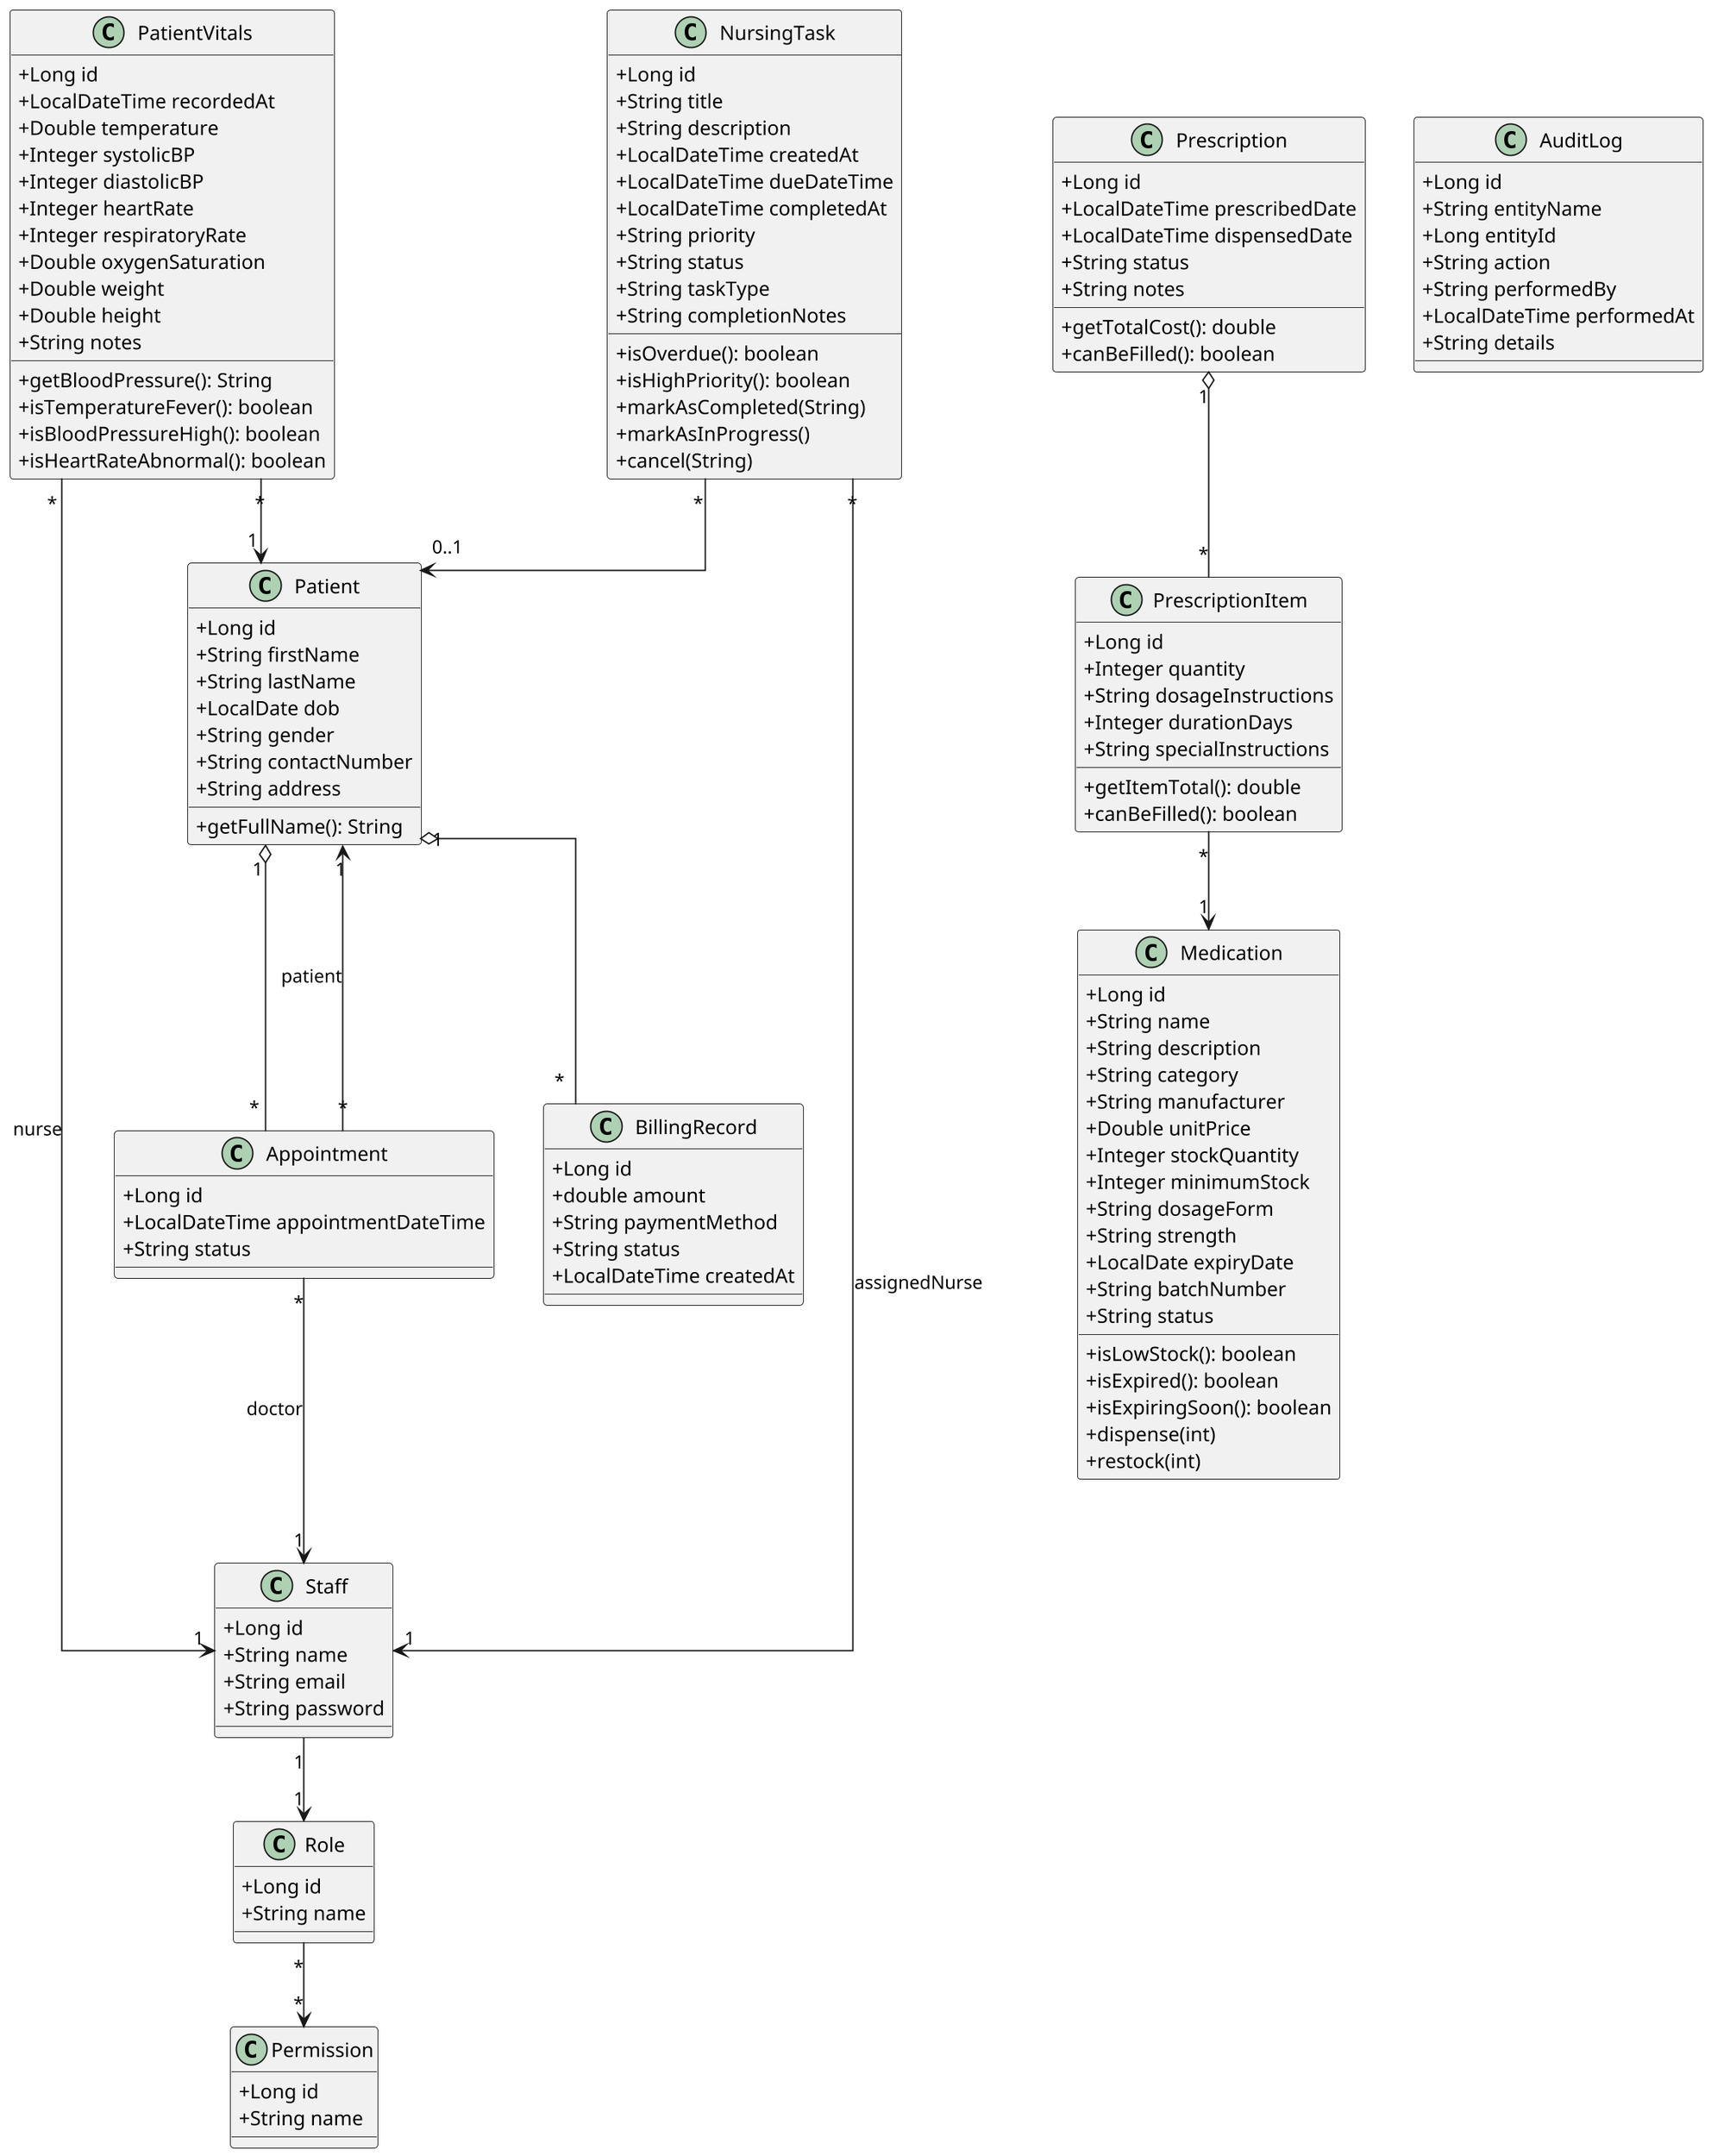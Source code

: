 @startuml Domain
skinparam shadowing false
skinparam dpi 180
skinparam classAttributeIconSize 0
skinparam linetype ortho

class Patient {
  +Long id
  +String firstName
  +String lastName
  +LocalDate dob
  +String gender
  +String contactNumber
  +String address
  +getFullName(): String
}

class Appointment {
  +Long id
  +LocalDateTime appointmentDateTime
  +String status
}

class Staff {
  +Long id
  +String name
  +String email
  +String password
}

class Role {
  +Long id
  +String name
}

class Permission {
  +Long id
  +String name
}

class BillingRecord {
  +Long id
  +double amount
  +String paymentMethod
  +String status
  +LocalDateTime createdAt
}

class Prescription {
  +Long id
  +LocalDateTime prescribedDate
  +LocalDateTime dispensedDate
  +String status
  +String notes
  +getTotalCost(): double
  +canBeFilled(): boolean
}

class PrescriptionItem {
  +Long id
  +Integer quantity
  +String dosageInstructions
  +Integer durationDays
  +String specialInstructions
  +getItemTotal(): double
  +canBeFilled(): boolean
}

class Medication {
  +Long id
  +String name
  +String description
  +String category
  +String manufacturer
  +Double unitPrice
  +Integer stockQuantity
  +Integer minimumStock
  +String dosageForm
  +String strength
  +LocalDate expiryDate
  +String batchNumber
  +String status
  +isLowStock(): boolean
  +isExpired(): boolean
  +isExpiringSoon(): boolean
  +dispense(int)
  +restock(int)
}

class PatientVitals {
  +Long id
  +LocalDateTime recordedAt
  +Double temperature
  +Integer systolicBP
  +Integer diastolicBP
  +Integer heartRate
  +Integer respiratoryRate
  +Double oxygenSaturation
  +Double weight
  +Double height
  +String notes
  +getBloodPressure(): String
  +isTemperatureFever(): boolean
  +isBloodPressureHigh(): boolean
  +isHeartRateAbnormal(): boolean
}

class NursingTask {
  +Long id
  +String title
  +String description
  +LocalDateTime createdAt
  +LocalDateTime dueDateTime
  +LocalDateTime completedAt
  +String priority
  +String status
  +String taskType
  +String completionNotes
  +isOverdue(): boolean
  +isHighPriority(): boolean
  +markAsCompleted(String)
  +markAsInProgress()
  +cancel(String)
}

class AuditLog {
  +Long id
  +String entityName
  +Long entityId
  +String action
  +String performedBy
  +LocalDateTime performedAt
  +String details
}

' Associations
Patient "1" o-- "*" Appointment
Appointment "*" --> "1" Patient : patient
Appointment "*" --> "1" Staff : doctor
Patient "1" o-- "*" BillingRecord
Prescription "1" o-- "*" PrescriptionItem
PrescriptionItem "*" --> "1" Medication
Staff "1" --> "1" Role
Role  "*" --> "*" Permission
PatientVitals "*" --> "1" Patient
PatientVitals "*" --> "1" Staff : nurse
NursingTask "*" --> "0..1" Patient
NursingTask "*" --> "1" Staff : assignedNurse

@enduml
